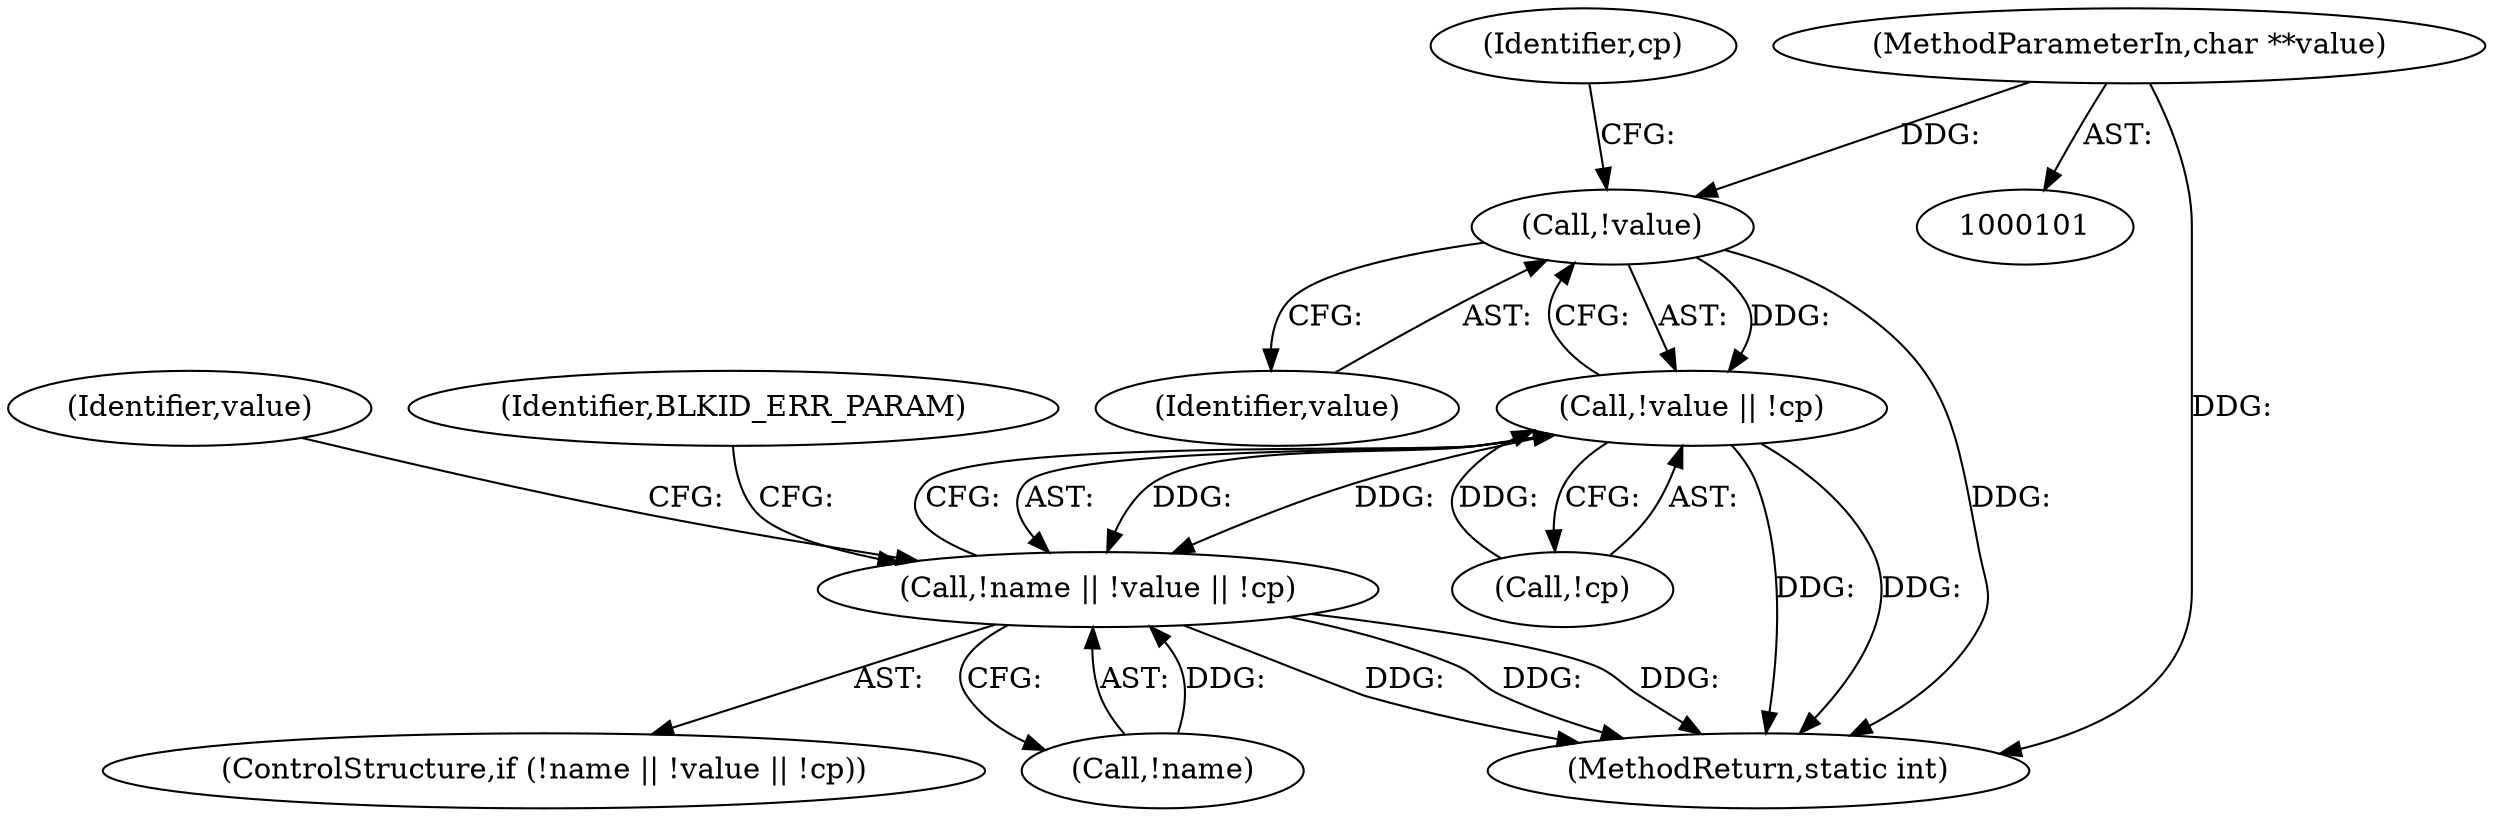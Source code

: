digraph "0_util-linux_89e90ae7b2826110ea28c1c0eb8e7c56c3907bdc@pointer" {
"1000112" [label="(Call,!value)"];
"1000103" [label="(MethodParameterIn,char **value)"];
"1000111" [label="(Call,!value || !cp)"];
"1000108" [label="(Call,!name || !value || !cp)"];
"1000109" [label="(Call,!name)"];
"1000253" [label="(MethodReturn,static int)"];
"1000118" [label="(Identifier,BLKID_ERR_PARAM)"];
"1000112" [label="(Call,!value)"];
"1000111" [label="(Call,!value || !cp)"];
"1000113" [label="(Identifier,value)"];
"1000123" [label="(Identifier,value)"];
"1000103" [label="(MethodParameterIn,char **value)"];
"1000114" [label="(Call,!cp)"];
"1000108" [label="(Call,!name || !value || !cp)"];
"1000107" [label="(ControlStructure,if (!name || !value || !cp))"];
"1000115" [label="(Identifier,cp)"];
"1000112" -> "1000111"  [label="AST: "];
"1000112" -> "1000113"  [label="CFG: "];
"1000113" -> "1000112"  [label="AST: "];
"1000115" -> "1000112"  [label="CFG: "];
"1000111" -> "1000112"  [label="CFG: "];
"1000112" -> "1000253"  [label="DDG: "];
"1000112" -> "1000111"  [label="DDG: "];
"1000103" -> "1000112"  [label="DDG: "];
"1000103" -> "1000101"  [label="AST: "];
"1000103" -> "1000253"  [label="DDG: "];
"1000111" -> "1000108"  [label="AST: "];
"1000111" -> "1000114"  [label="CFG: "];
"1000114" -> "1000111"  [label="AST: "];
"1000108" -> "1000111"  [label="CFG: "];
"1000111" -> "1000253"  [label="DDG: "];
"1000111" -> "1000253"  [label="DDG: "];
"1000111" -> "1000108"  [label="DDG: "];
"1000111" -> "1000108"  [label="DDG: "];
"1000114" -> "1000111"  [label="DDG: "];
"1000108" -> "1000107"  [label="AST: "];
"1000108" -> "1000109"  [label="CFG: "];
"1000109" -> "1000108"  [label="AST: "];
"1000118" -> "1000108"  [label="CFG: "];
"1000123" -> "1000108"  [label="CFG: "];
"1000108" -> "1000253"  [label="DDG: "];
"1000108" -> "1000253"  [label="DDG: "];
"1000108" -> "1000253"  [label="DDG: "];
"1000109" -> "1000108"  [label="DDG: "];
}
